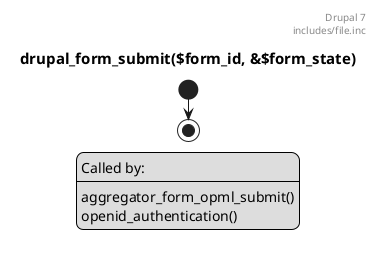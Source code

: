 @startuml

header
Drupal 7
includes/file.inc
endheader

title
===drupal_form_submit($form_id, &$form_state)
endtitle

start
stop

legend
Called by:
----
aggregator_form_opml_submit()
openid_authentication()
endlegend

@enduml